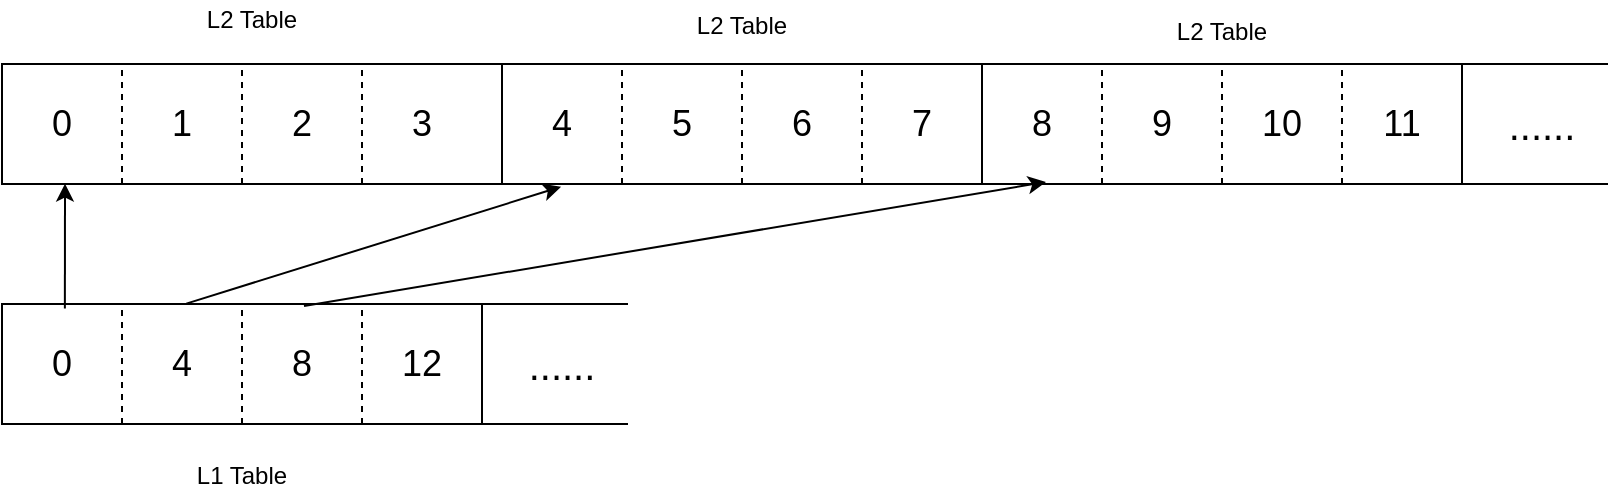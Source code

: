 <mxfile version="13.2.4" type="github">
  <diagram id="7LUecwLF1ewfJfLgaaEl" name="Page-1">
    <mxGraphModel dx="1022" dy="438" grid="0" gridSize="10" guides="1" tooltips="1" connect="1" arrows="1" fold="1" page="1" pageScale="1" pageWidth="827" pageHeight="1169" math="0" shadow="0">
      <root>
        <mxCell id="0" />
        <mxCell id="1" parent="0" />
        <mxCell id="hpcFYzZJOgfBUkDhEez_-1" value="" style="rounded=0;whiteSpace=wrap;html=1;" vertex="1" parent="1">
          <mxGeometry x="17" y="240" width="250" height="60" as="geometry" />
        </mxCell>
        <mxCell id="hpcFYzZJOgfBUkDhEez_-2" value="" style="endArrow=none;dashed=1;html=1;" edge="1" parent="1">
          <mxGeometry width="50" height="50" relative="1" as="geometry">
            <mxPoint x="77" y="300" as="sourcePoint" />
            <mxPoint x="77" y="240" as="targetPoint" />
          </mxGeometry>
        </mxCell>
        <mxCell id="hpcFYzZJOgfBUkDhEez_-4" value="" style="endArrow=none;dashed=1;html=1;" edge="1" parent="1">
          <mxGeometry width="50" height="50" relative="1" as="geometry">
            <mxPoint x="137" y="300" as="sourcePoint" />
            <mxPoint x="137" y="240" as="targetPoint" />
          </mxGeometry>
        </mxCell>
        <mxCell id="hpcFYzZJOgfBUkDhEez_-5" value="" style="endArrow=none;dashed=1;html=1;" edge="1" parent="1">
          <mxGeometry width="50" height="50" relative="1" as="geometry">
            <mxPoint x="197" y="300" as="sourcePoint" />
            <mxPoint x="197" y="240" as="targetPoint" />
          </mxGeometry>
        </mxCell>
        <mxCell id="hpcFYzZJOgfBUkDhEez_-9" value="" style="rounded=0;whiteSpace=wrap;html=1;" vertex="1" parent="1">
          <mxGeometry x="267" y="240" width="240" height="60" as="geometry" />
        </mxCell>
        <mxCell id="hpcFYzZJOgfBUkDhEez_-10" value="" style="endArrow=none;dashed=1;html=1;" edge="1" parent="1">
          <mxGeometry width="50" height="50" relative="1" as="geometry">
            <mxPoint x="327" y="300" as="sourcePoint" />
            <mxPoint x="327" y="240" as="targetPoint" />
          </mxGeometry>
        </mxCell>
        <mxCell id="hpcFYzZJOgfBUkDhEez_-11" value="" style="endArrow=none;dashed=1;html=1;" edge="1" parent="1">
          <mxGeometry width="50" height="50" relative="1" as="geometry">
            <mxPoint x="387" y="300" as="sourcePoint" />
            <mxPoint x="387" y="240" as="targetPoint" />
          </mxGeometry>
        </mxCell>
        <mxCell id="hpcFYzZJOgfBUkDhEez_-12" value="" style="endArrow=none;dashed=1;html=1;" edge="1" parent="1">
          <mxGeometry width="50" height="50" relative="1" as="geometry">
            <mxPoint x="447" y="300" as="sourcePoint" />
            <mxPoint x="447" y="240" as="targetPoint" />
          </mxGeometry>
        </mxCell>
        <mxCell id="hpcFYzZJOgfBUkDhEez_-14" value="" style="rounded=0;whiteSpace=wrap;html=1;" vertex="1" parent="1">
          <mxGeometry x="507" y="240" width="240" height="60" as="geometry" />
        </mxCell>
        <mxCell id="hpcFYzZJOgfBUkDhEez_-15" value="" style="endArrow=none;dashed=1;html=1;" edge="1" parent="1">
          <mxGeometry width="50" height="50" relative="1" as="geometry">
            <mxPoint x="567" y="300" as="sourcePoint" />
            <mxPoint x="567" y="240" as="targetPoint" />
          </mxGeometry>
        </mxCell>
        <mxCell id="hpcFYzZJOgfBUkDhEez_-16" value="" style="endArrow=none;dashed=1;html=1;" edge="1" parent="1">
          <mxGeometry width="50" height="50" relative="1" as="geometry">
            <mxPoint x="627" y="300" as="sourcePoint" />
            <mxPoint x="627" y="240" as="targetPoint" />
          </mxGeometry>
        </mxCell>
        <mxCell id="hpcFYzZJOgfBUkDhEez_-17" value="" style="endArrow=none;dashed=1;html=1;" edge="1" parent="1">
          <mxGeometry width="50" height="50" relative="1" as="geometry">
            <mxPoint x="687" y="300" as="sourcePoint" />
            <mxPoint x="687" y="240" as="targetPoint" />
          </mxGeometry>
        </mxCell>
        <mxCell id="hpcFYzZJOgfBUkDhEez_-19" value="" style="endArrow=none;html=1;exitX=1;exitY=0;exitDx=0;exitDy=0;" edge="1" parent="1" source="hpcFYzZJOgfBUkDhEez_-14">
          <mxGeometry width="50" height="50" relative="1" as="geometry">
            <mxPoint x="877" y="250" as="sourcePoint" />
            <mxPoint x="820" y="240" as="targetPoint" />
          </mxGeometry>
        </mxCell>
        <mxCell id="hpcFYzZJOgfBUkDhEez_-20" value="" style="endArrow=none;html=1;exitX=1;exitY=1;exitDx=0;exitDy=0;" edge="1" parent="1" source="hpcFYzZJOgfBUkDhEez_-14">
          <mxGeometry width="50" height="50" relative="1" as="geometry">
            <mxPoint x="857" y="380" as="sourcePoint" />
            <mxPoint x="820" y="300" as="targetPoint" />
          </mxGeometry>
        </mxCell>
        <mxCell id="hpcFYzZJOgfBUkDhEez_-21" value="&lt;font style=&quot;font-size: 20px&quot;&gt;......&lt;/font&gt;" style="text;html=1;strokeColor=none;fillColor=none;align=center;verticalAlign=middle;whiteSpace=wrap;rounded=0;" vertex="1" parent="1">
          <mxGeometry x="767" y="260" width="40" height="20" as="geometry" />
        </mxCell>
        <mxCell id="hpcFYzZJOgfBUkDhEez_-23" value="&lt;font style=&quot;font-size: 18px&quot;&gt;0&lt;/font&gt;" style="text;html=1;strokeColor=none;fillColor=none;align=center;verticalAlign=middle;whiteSpace=wrap;rounded=0;" vertex="1" parent="1">
          <mxGeometry x="27" y="260" width="40" height="20" as="geometry" />
        </mxCell>
        <mxCell id="hpcFYzZJOgfBUkDhEez_-24" value="&lt;font style=&quot;font-size: 18px&quot;&gt;1&lt;/font&gt;" style="text;html=1;strokeColor=none;fillColor=none;align=center;verticalAlign=middle;whiteSpace=wrap;rounded=0;" vertex="1" parent="1">
          <mxGeometry x="87" y="260" width="40" height="20" as="geometry" />
        </mxCell>
        <mxCell id="hpcFYzZJOgfBUkDhEez_-25" value="&lt;font style=&quot;font-size: 18px&quot;&gt;2&lt;/font&gt;" style="text;html=1;strokeColor=none;fillColor=none;align=center;verticalAlign=middle;whiteSpace=wrap;rounded=0;" vertex="1" parent="1">
          <mxGeometry x="147" y="260" width="40" height="20" as="geometry" />
        </mxCell>
        <mxCell id="hpcFYzZJOgfBUkDhEez_-26" value="&lt;font style=&quot;font-size: 18px&quot;&gt;3&lt;/font&gt;" style="text;html=1;strokeColor=none;fillColor=none;align=center;verticalAlign=middle;whiteSpace=wrap;rounded=0;" vertex="1" parent="1">
          <mxGeometry x="207" y="260" width="40" height="20" as="geometry" />
        </mxCell>
        <mxCell id="hpcFYzZJOgfBUkDhEez_-27" value="&lt;font style=&quot;font-size: 18px&quot;&gt;4&lt;/font&gt;" style="text;html=1;strokeColor=none;fillColor=none;align=center;verticalAlign=middle;whiteSpace=wrap;rounded=0;" vertex="1" parent="1">
          <mxGeometry x="277" y="260" width="40" height="20" as="geometry" />
        </mxCell>
        <mxCell id="hpcFYzZJOgfBUkDhEez_-28" value="&lt;font style=&quot;font-size: 18px&quot;&gt;6&lt;/font&gt;" style="text;html=1;strokeColor=none;fillColor=none;align=center;verticalAlign=middle;whiteSpace=wrap;rounded=0;" vertex="1" parent="1">
          <mxGeometry x="397" y="260" width="40" height="20" as="geometry" />
        </mxCell>
        <mxCell id="hpcFYzZJOgfBUkDhEez_-29" value="&lt;font style=&quot;font-size: 18px&quot;&gt;5&lt;/font&gt;" style="text;html=1;strokeColor=none;fillColor=none;align=center;verticalAlign=middle;whiteSpace=wrap;rounded=0;" vertex="1" parent="1">
          <mxGeometry x="337" y="260" width="40" height="20" as="geometry" />
        </mxCell>
        <mxCell id="hpcFYzZJOgfBUkDhEez_-30" value="&lt;font style=&quot;font-size: 18px&quot;&gt;7&lt;/font&gt;" style="text;html=1;strokeColor=none;fillColor=none;align=center;verticalAlign=middle;whiteSpace=wrap;rounded=0;" vertex="1" parent="1">
          <mxGeometry x="457" y="260" width="40" height="20" as="geometry" />
        </mxCell>
        <mxCell id="hpcFYzZJOgfBUkDhEez_-31" value="&lt;font style=&quot;font-size: 18px&quot;&gt;8&lt;/font&gt;" style="text;html=1;strokeColor=none;fillColor=none;align=center;verticalAlign=middle;whiteSpace=wrap;rounded=0;" vertex="1" parent="1">
          <mxGeometry x="517" y="260" width="40" height="20" as="geometry" />
        </mxCell>
        <mxCell id="hpcFYzZJOgfBUkDhEez_-32" value="&lt;font style=&quot;font-size: 18px&quot;&gt;9&lt;/font&gt;" style="text;html=1;strokeColor=none;fillColor=none;align=center;verticalAlign=middle;whiteSpace=wrap;rounded=0;" vertex="1" parent="1">
          <mxGeometry x="577" y="260" width="40" height="20" as="geometry" />
        </mxCell>
        <mxCell id="hpcFYzZJOgfBUkDhEez_-33" value="&lt;font style=&quot;font-size: 18px&quot;&gt;11&lt;/font&gt;" style="text;html=1;strokeColor=none;fillColor=none;align=center;verticalAlign=middle;whiteSpace=wrap;rounded=0;" vertex="1" parent="1">
          <mxGeometry x="697" y="260" width="40" height="20" as="geometry" />
        </mxCell>
        <mxCell id="hpcFYzZJOgfBUkDhEez_-34" value="&lt;font style=&quot;font-size: 18px&quot;&gt;10&lt;/font&gt;" style="text;html=1;strokeColor=none;fillColor=none;align=center;verticalAlign=middle;whiteSpace=wrap;rounded=0;" vertex="1" parent="1">
          <mxGeometry x="637" y="260" width="40" height="20" as="geometry" />
        </mxCell>
        <mxCell id="hpcFYzZJOgfBUkDhEez_-37" value="" style="rounded=0;whiteSpace=wrap;html=1;" vertex="1" parent="1">
          <mxGeometry x="17" y="360" width="240" height="60" as="geometry" />
        </mxCell>
        <mxCell id="hpcFYzZJOgfBUkDhEez_-38" value="" style="endArrow=none;dashed=1;html=1;" edge="1" parent="1">
          <mxGeometry width="50" height="50" relative="1" as="geometry">
            <mxPoint x="77" y="420" as="sourcePoint" />
            <mxPoint x="77" y="360" as="targetPoint" />
          </mxGeometry>
        </mxCell>
        <mxCell id="hpcFYzZJOgfBUkDhEez_-39" value="" style="endArrow=none;dashed=1;html=1;" edge="1" parent="1">
          <mxGeometry width="50" height="50" relative="1" as="geometry">
            <mxPoint x="137" y="420" as="sourcePoint" />
            <mxPoint x="137" y="360" as="targetPoint" />
          </mxGeometry>
        </mxCell>
        <mxCell id="hpcFYzZJOgfBUkDhEez_-40" value="" style="endArrow=none;dashed=1;html=1;" edge="1" parent="1">
          <mxGeometry width="50" height="50" relative="1" as="geometry">
            <mxPoint x="197" y="420" as="sourcePoint" />
            <mxPoint x="197" y="360" as="targetPoint" />
          </mxGeometry>
        </mxCell>
        <mxCell id="hpcFYzZJOgfBUkDhEez_-41" value="&lt;font style=&quot;font-size: 20px&quot;&gt;......&lt;/font&gt;" style="text;html=1;strokeColor=none;fillColor=none;align=center;verticalAlign=middle;whiteSpace=wrap;rounded=0;" vertex="1" parent="1">
          <mxGeometry x="277" y="380" width="40" height="20" as="geometry" />
        </mxCell>
        <mxCell id="hpcFYzZJOgfBUkDhEez_-42" value="&lt;font style=&quot;font-size: 18px&quot;&gt;0&lt;/font&gt;" style="text;html=1;strokeColor=none;fillColor=none;align=center;verticalAlign=middle;whiteSpace=wrap;rounded=0;" vertex="1" parent="1">
          <mxGeometry x="27" y="380" width="40" height="20" as="geometry" />
        </mxCell>
        <mxCell id="hpcFYzZJOgfBUkDhEez_-43" value="&lt;font style=&quot;font-size: 18px&quot;&gt;4&lt;/font&gt;" style="text;html=1;strokeColor=none;fillColor=none;align=center;verticalAlign=middle;whiteSpace=wrap;rounded=0;" vertex="1" parent="1">
          <mxGeometry x="87" y="380" width="40" height="20" as="geometry" />
        </mxCell>
        <mxCell id="hpcFYzZJOgfBUkDhEez_-44" value="&lt;font style=&quot;font-size: 18px&quot;&gt;12&lt;/font&gt;" style="text;html=1;strokeColor=none;fillColor=none;align=center;verticalAlign=middle;whiteSpace=wrap;rounded=0;" vertex="1" parent="1">
          <mxGeometry x="207" y="380" width="40" height="20" as="geometry" />
        </mxCell>
        <mxCell id="hpcFYzZJOgfBUkDhEez_-45" value="&lt;font style=&quot;font-size: 18px&quot;&gt;8&lt;/font&gt;" style="text;html=1;strokeColor=none;fillColor=none;align=center;verticalAlign=middle;whiteSpace=wrap;rounded=0;" vertex="1" parent="1">
          <mxGeometry x="147" y="380" width="40" height="20" as="geometry" />
        </mxCell>
        <mxCell id="hpcFYzZJOgfBUkDhEez_-46" value="" style="endArrow=none;html=1;exitX=1;exitY=0;exitDx=0;exitDy=0;" edge="1" parent="1">
          <mxGeometry width="50" height="50" relative="1" as="geometry">
            <mxPoint x="257" y="360" as="sourcePoint" />
            <mxPoint x="330" y="360" as="targetPoint" />
          </mxGeometry>
        </mxCell>
        <mxCell id="hpcFYzZJOgfBUkDhEez_-47" value="" style="endArrow=none;html=1;exitX=1;exitY=0;exitDx=0;exitDy=0;" edge="1" parent="1">
          <mxGeometry width="50" height="50" relative="1" as="geometry">
            <mxPoint x="257" y="420" as="sourcePoint" />
            <mxPoint x="330" y="420" as="targetPoint" />
          </mxGeometry>
        </mxCell>
        <mxCell id="hpcFYzZJOgfBUkDhEez_-48" value="" style="endArrow=classic;html=1;exitX=0.131;exitY=0.037;exitDx=0;exitDy=0;exitPerimeter=0;entryX=0.126;entryY=0.997;entryDx=0;entryDy=0;entryPerimeter=0;" edge="1" parent="1" source="hpcFYzZJOgfBUkDhEez_-37" target="hpcFYzZJOgfBUkDhEez_-1">
          <mxGeometry width="50" height="50" relative="1" as="geometry">
            <mxPoint x="377" y="370" as="sourcePoint" />
            <mxPoint x="427" y="320" as="targetPoint" />
          </mxGeometry>
        </mxCell>
        <mxCell id="hpcFYzZJOgfBUkDhEez_-49" value="" style="endArrow=classic;html=1;exitX=0.384;exitY=-0.003;exitDx=0;exitDy=0;exitPerimeter=0;entryX=0.123;entryY=1.023;entryDx=0;entryDy=0;entryPerimeter=0;" edge="1" parent="1" source="hpcFYzZJOgfBUkDhEez_-37" target="hpcFYzZJOgfBUkDhEez_-9">
          <mxGeometry width="50" height="50" relative="1" as="geometry">
            <mxPoint x="397" y="370" as="sourcePoint" />
            <mxPoint x="447" y="320" as="targetPoint" />
          </mxGeometry>
        </mxCell>
        <mxCell id="hpcFYzZJOgfBUkDhEez_-50" value="" style="endArrow=classic;html=1;" edge="1" parent="1">
          <mxGeometry width="50" height="50" relative="1" as="geometry">
            <mxPoint x="168" y="361" as="sourcePoint" />
            <mxPoint x="539" y="299" as="targetPoint" />
          </mxGeometry>
        </mxCell>
        <mxCell id="hpcFYzZJOgfBUkDhEez_-51" value="L2 Table" style="text;html=1;strokeColor=none;fillColor=none;align=center;verticalAlign=middle;whiteSpace=wrap;rounded=0;" vertex="1" parent="1">
          <mxGeometry x="107" y="208" width="70" height="20" as="geometry" />
        </mxCell>
        <mxCell id="hpcFYzZJOgfBUkDhEez_-52" value="L1 Table" style="text;html=1;strokeColor=none;fillColor=none;align=center;verticalAlign=middle;whiteSpace=wrap;rounded=0;" vertex="1" parent="1">
          <mxGeometry x="102" y="436" width="70" height="20" as="geometry" />
        </mxCell>
        <mxCell id="hpcFYzZJOgfBUkDhEez_-53" value="L2 Table" style="text;html=1;strokeColor=none;fillColor=none;align=center;verticalAlign=middle;whiteSpace=wrap;rounded=0;" vertex="1" parent="1">
          <mxGeometry x="352" y="211" width="70" height="20" as="geometry" />
        </mxCell>
        <mxCell id="hpcFYzZJOgfBUkDhEez_-54" value="L2 Table" style="text;html=1;strokeColor=none;fillColor=none;align=center;verticalAlign=middle;whiteSpace=wrap;rounded=0;" vertex="1" parent="1">
          <mxGeometry x="592" y="214" width="70" height="20" as="geometry" />
        </mxCell>
      </root>
    </mxGraphModel>
  </diagram>
</mxfile>
